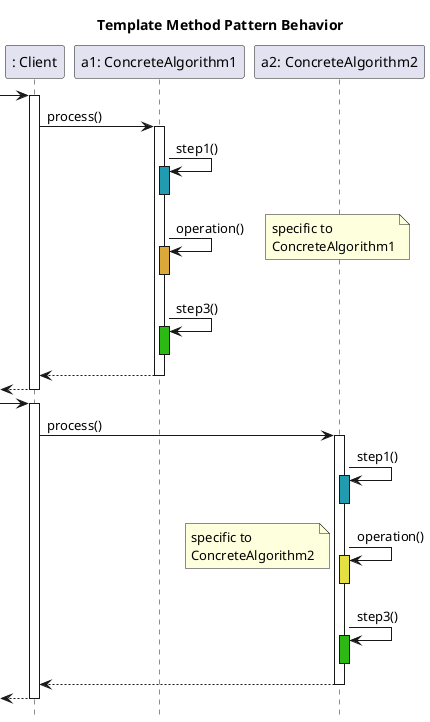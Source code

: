 @startuml

hide footbox
title Template Method Pattern Behavior

participant ": Client" as C
participant "a1: ConcreteAlgorithm1" as A1
participant "a2: ConcreteAlgorithm2" as A2



[-> C:
activate C
C -> A1: process()
activate A1
A1 -> A1: step1()
activate A1 #219BAF
deactivate A1
A1 -> A1: operation()
note right: specific to\nConcreteAlgorithm1
activate A1 #DAA939
deactivate A1
A1 -> A1: step3()
activate A1 #2DB914
deactivate A1
A1 --> C
deactivate A1
[<-- C
deactivate C


[-> C:
activate C
C -> A2: process()
activate A2
A2 -> A2: step1()
activate A2 #219BAF
deactivate A2
A2 -> A2: operation()
note left: specific to\nConcreteAlgorithm2
activate A2 #E5E042
deactivate A2
A2 -> A2: step3()
activate A2 #2DB914
deactivate A2
A2 --> C
deactivate A2
[<-- C
deactivate C

@enduml
